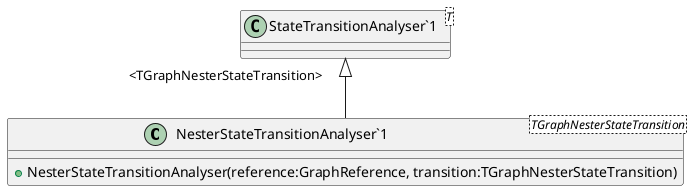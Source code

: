 @startuml
class "NesterStateTransitionAnalyser`1"<TGraphNesterStateTransition> {
    + NesterStateTransitionAnalyser(reference:GraphReference, transition:TGraphNesterStateTransition)
}
class "StateTransitionAnalyser`1"<T> {
}
"StateTransitionAnalyser`1" "<TGraphNesterStateTransition>" <|-- "NesterStateTransitionAnalyser`1"
@enduml
